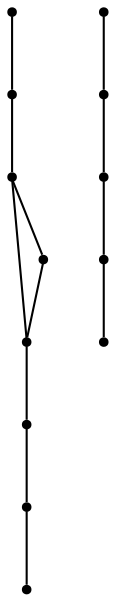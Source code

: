 graph {
  node [shape=point,comment="{\"directed\":false,\"doi\":\"10.1007/978-3-030-04414-5_41\",\"figure\":\"2 (2)\"}"]

  v0 [pos="1014.1907026978575,630.797142648379"]
  v1 [pos="1014.1907026978575,716.3806353707555"]
  v2 [pos="1014.1907026978575,773.4348982576288"]
  v3 [pos="1014.1907026978575,830.4890339692254"]
  v4 [pos="1014.1907026978575,516.6845472657761"]
  v5 [pos="728.9109003414951,859.0182638047285"]
  v6 [pos="843.022827642882,573.7430069367825"]
  v7 [pos="843.022827642882,602.2670066890289"]
  v8 [pos="843.022827642882,687.8514055352523"]
  v9 [pos="843.022827642882,744.9056684221256"]
  v10 [pos="843.022827642882,545.2137771012793"]
  v11 [pos="728.9109003414951,801.9598041337222"]
  v12 [pos="728.9109003414951,659.3221756997491"]

  v12 -- v11 [id="-5",pos="728.9109003414951,659.3221756997491 728.9109003414951,801.9598041337222 728.9109003414951,801.9598041337222 728.9109003414951,801.9598041337222"]
  v5 -- v0 [id="-13",pos="728.9109003414951,859.0182638047285 957.1316550089058,830.4932307533584 957.1316550089058,830.4932307533584 957.1316550089058,830.4932307533584 1014.1907026978575,630.797142648379 1014.1907026978575,630.797142648379 1014.1907026978575,630.797142648379"]
  v8 -- v9 [id="-14",pos="843.022827642882,687.8514055352523 843.022827642882,744.9056684221256 843.022827642882,744.9056684221256 843.022827642882,744.9056684221256"]
  v6 -- v7 [id="-15",pos="843.022827642882,573.7430069367825 843.022827642882,602.2670066890289 843.022827642882,602.2670066890289 843.022827642882,602.2670066890289"]
  v2 -- v3 [id="-17",pos="1014.1907026978575,773.4348982576288 1014.1907026978575,830.4890339692254 1014.1907026978575,830.4890339692254 1014.1907026978575,830.4890339692254"]
  v11 -- v5 [id="-18",pos="728.9109003414951,801.9598041337222 728.9109003414951,859.0182638047285 728.9109003414951,859.0182638047285 728.9109003414951,859.0182638047285"]
  v5 -- v4 [id="-19",pos="728.9109003414951,859.0182638047285 900.0767564642089,830.4890339692254 900.0767564642089,830.4890339692254 900.0767564642089,830.4890339692254 1014.1907026978575,516.6845472657761 1014.1907026978575,516.6845472657761 1014.1907026978575,516.6845472657761"]
  v0 -- v1 [id="-20",pos="1014.1907026978575,630.797142648379 1014.1907026978575,716.3806353707555 1014.1907026978575,716.3806353707555 1014.1907026978575,716.3806353707555"]
  v4 -- v0 [id="-21",pos="1014.1907026978575,516.6845472657761 1014.1907026978575,630.797142648379 1014.1907026978575,630.797142648379 1014.1907026978575,630.797142648379"]
  v7 -- v8 [id="-22",pos="843.022827642882,602.2670066890289 843.022827642882,687.8514055352523 843.022827642882,687.8514055352523 843.022827642882,687.8514055352523"]
  v1 -- v2 [id="-23",pos="1014.1907026978575,716.3806353707555 1014.1907026978575,773.4348982576288 1014.1907026978575,773.4348982576288 1014.1907026978575,773.4348982576288"]
  v10 -- v6 [id="-24",pos="843.022827642882,545.2137771012793 843.022827642882,573.7430069367825 843.022827642882,573.7430069367825 843.022827642882,573.7430069367825"]
}